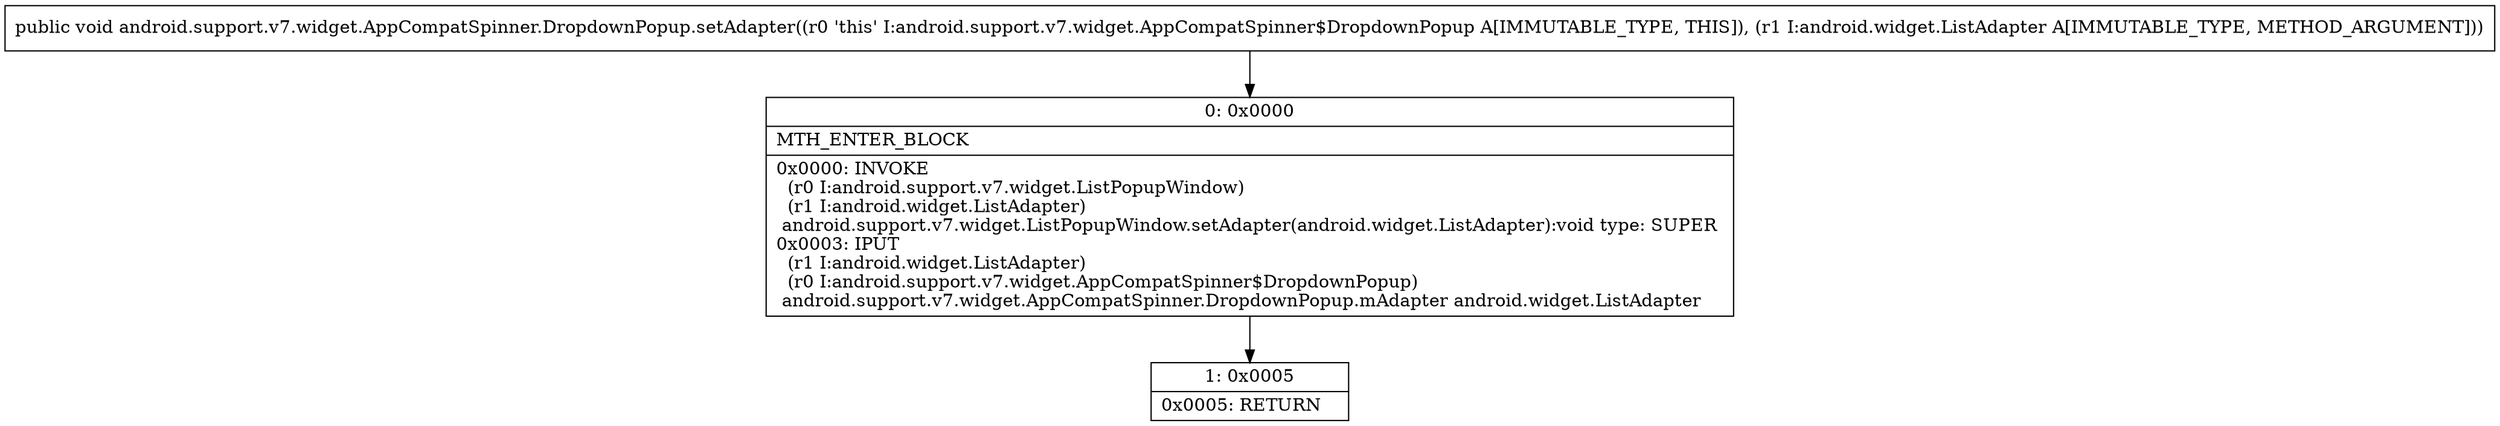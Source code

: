 digraph "CFG forandroid.support.v7.widget.AppCompatSpinner.DropdownPopup.setAdapter(Landroid\/widget\/ListAdapter;)V" {
Node_0 [shape=record,label="{0\:\ 0x0000|MTH_ENTER_BLOCK\l|0x0000: INVOKE  \l  (r0 I:android.support.v7.widget.ListPopupWindow)\l  (r1 I:android.widget.ListAdapter)\l android.support.v7.widget.ListPopupWindow.setAdapter(android.widget.ListAdapter):void type: SUPER \l0x0003: IPUT  \l  (r1 I:android.widget.ListAdapter)\l  (r0 I:android.support.v7.widget.AppCompatSpinner$DropdownPopup)\l android.support.v7.widget.AppCompatSpinner.DropdownPopup.mAdapter android.widget.ListAdapter \l}"];
Node_1 [shape=record,label="{1\:\ 0x0005|0x0005: RETURN   \l}"];
MethodNode[shape=record,label="{public void android.support.v7.widget.AppCompatSpinner.DropdownPopup.setAdapter((r0 'this' I:android.support.v7.widget.AppCompatSpinner$DropdownPopup A[IMMUTABLE_TYPE, THIS]), (r1 I:android.widget.ListAdapter A[IMMUTABLE_TYPE, METHOD_ARGUMENT])) }"];
MethodNode -> Node_0;
Node_0 -> Node_1;
}

